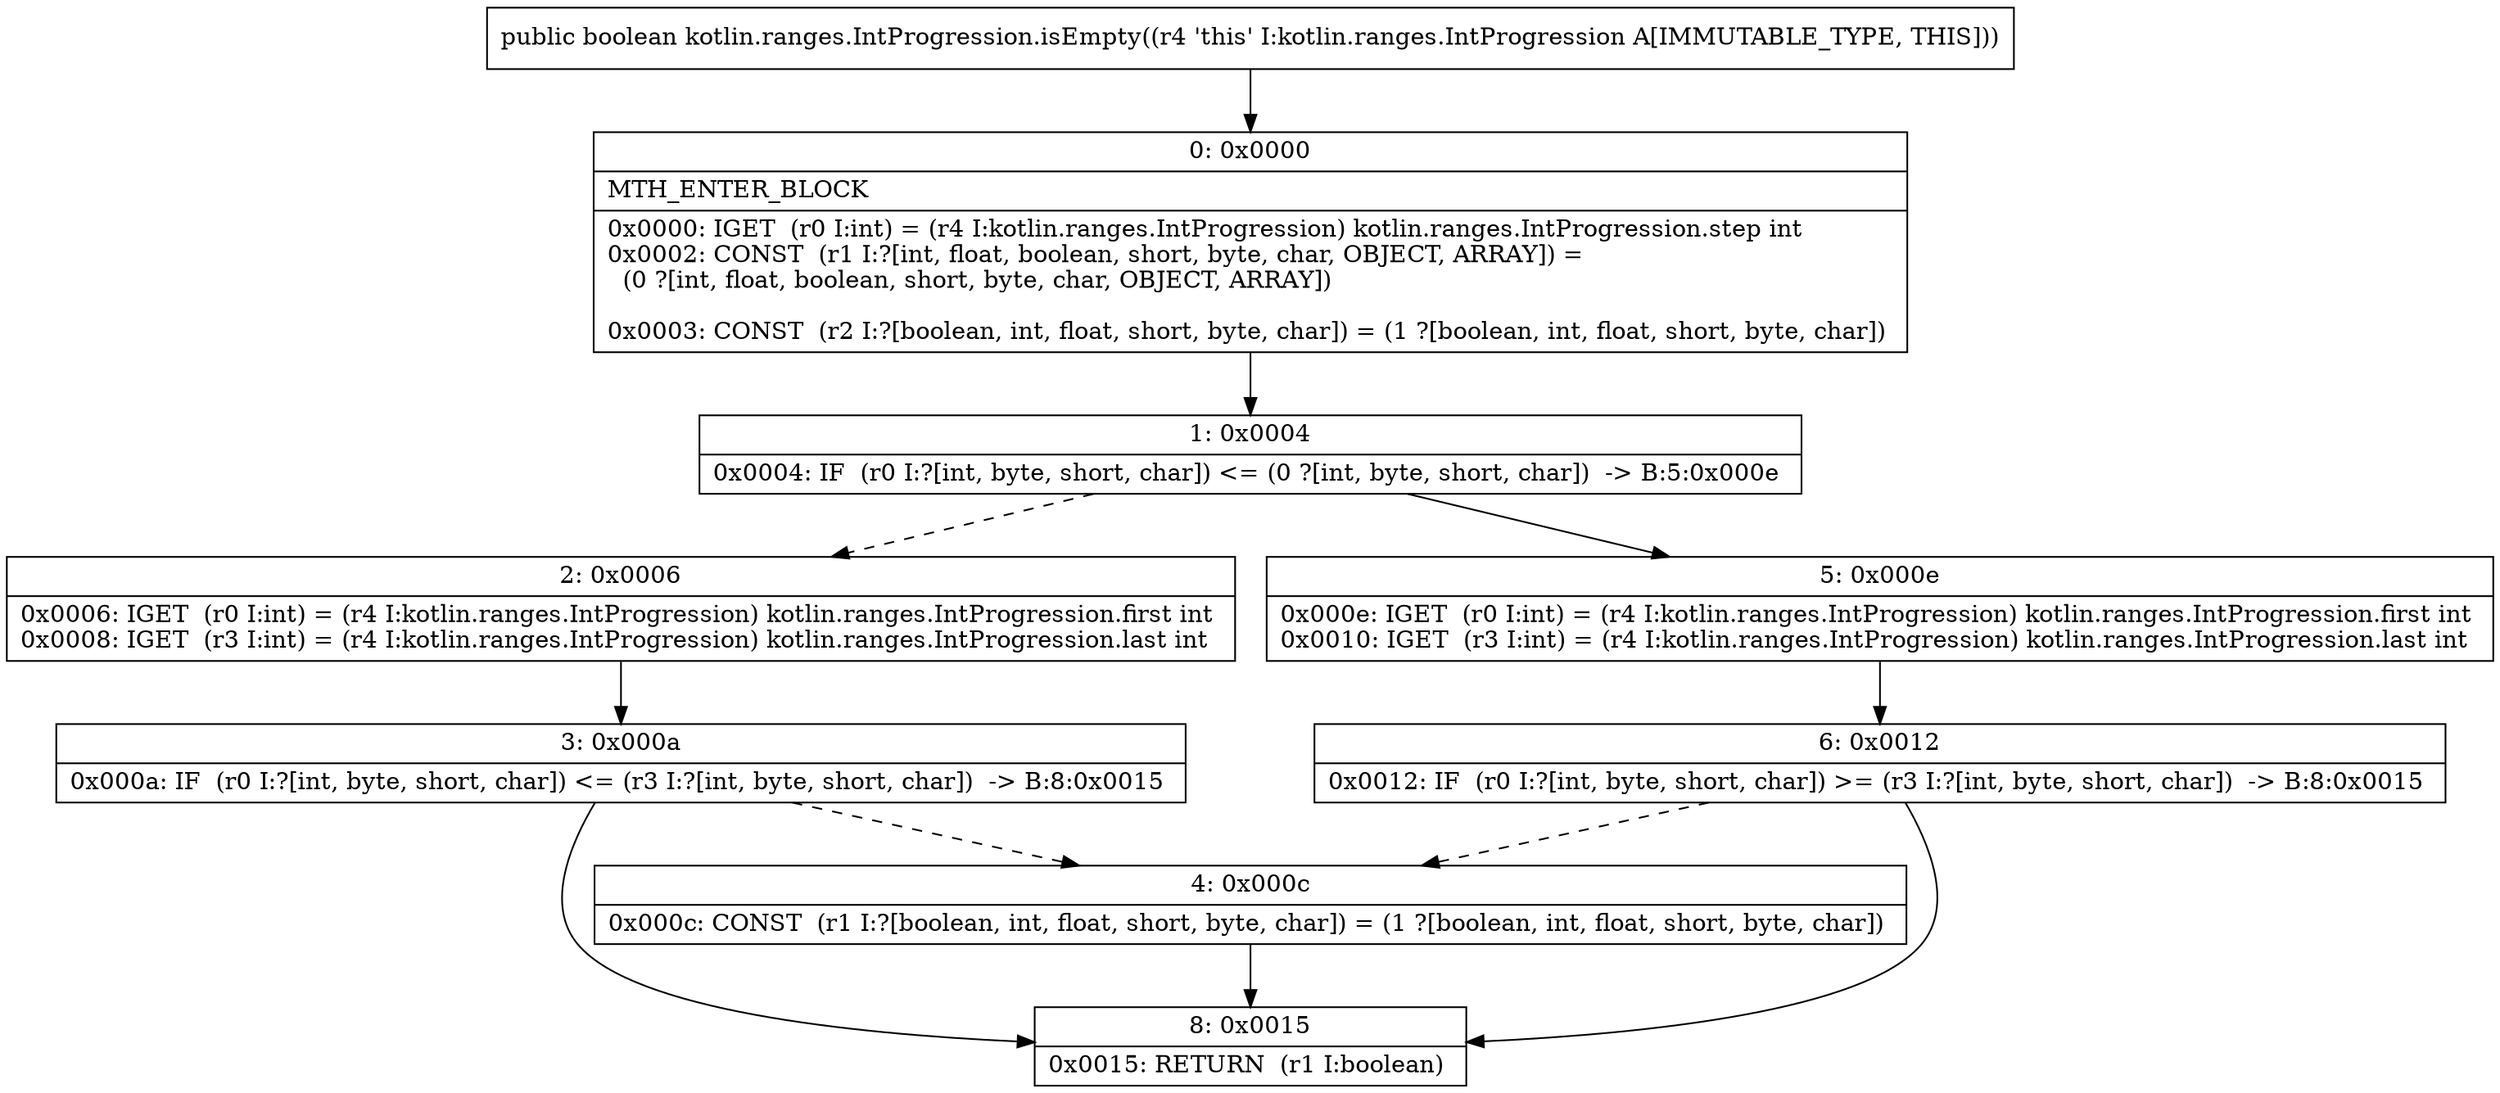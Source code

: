 digraph "CFG forkotlin.ranges.IntProgression.isEmpty()Z" {
Node_0 [shape=record,label="{0\:\ 0x0000|MTH_ENTER_BLOCK\l|0x0000: IGET  (r0 I:int) = (r4 I:kotlin.ranges.IntProgression) kotlin.ranges.IntProgression.step int \l0x0002: CONST  (r1 I:?[int, float, boolean, short, byte, char, OBJECT, ARRAY]) = \l  (0 ?[int, float, boolean, short, byte, char, OBJECT, ARRAY])\l \l0x0003: CONST  (r2 I:?[boolean, int, float, short, byte, char]) = (1 ?[boolean, int, float, short, byte, char]) \l}"];
Node_1 [shape=record,label="{1\:\ 0x0004|0x0004: IF  (r0 I:?[int, byte, short, char]) \<= (0 ?[int, byte, short, char])  \-\> B:5:0x000e \l}"];
Node_2 [shape=record,label="{2\:\ 0x0006|0x0006: IGET  (r0 I:int) = (r4 I:kotlin.ranges.IntProgression) kotlin.ranges.IntProgression.first int \l0x0008: IGET  (r3 I:int) = (r4 I:kotlin.ranges.IntProgression) kotlin.ranges.IntProgression.last int \l}"];
Node_3 [shape=record,label="{3\:\ 0x000a|0x000a: IF  (r0 I:?[int, byte, short, char]) \<= (r3 I:?[int, byte, short, char])  \-\> B:8:0x0015 \l}"];
Node_4 [shape=record,label="{4\:\ 0x000c|0x000c: CONST  (r1 I:?[boolean, int, float, short, byte, char]) = (1 ?[boolean, int, float, short, byte, char]) \l}"];
Node_5 [shape=record,label="{5\:\ 0x000e|0x000e: IGET  (r0 I:int) = (r4 I:kotlin.ranges.IntProgression) kotlin.ranges.IntProgression.first int \l0x0010: IGET  (r3 I:int) = (r4 I:kotlin.ranges.IntProgression) kotlin.ranges.IntProgression.last int \l}"];
Node_6 [shape=record,label="{6\:\ 0x0012|0x0012: IF  (r0 I:?[int, byte, short, char]) \>= (r3 I:?[int, byte, short, char])  \-\> B:8:0x0015 \l}"];
Node_8 [shape=record,label="{8\:\ 0x0015|0x0015: RETURN  (r1 I:boolean) \l}"];
MethodNode[shape=record,label="{public boolean kotlin.ranges.IntProgression.isEmpty((r4 'this' I:kotlin.ranges.IntProgression A[IMMUTABLE_TYPE, THIS])) }"];
MethodNode -> Node_0;
Node_0 -> Node_1;
Node_1 -> Node_2[style=dashed];
Node_1 -> Node_5;
Node_2 -> Node_3;
Node_3 -> Node_4[style=dashed];
Node_3 -> Node_8;
Node_4 -> Node_8;
Node_5 -> Node_6;
Node_6 -> Node_8;
Node_6 -> Node_4[style=dashed];
}

